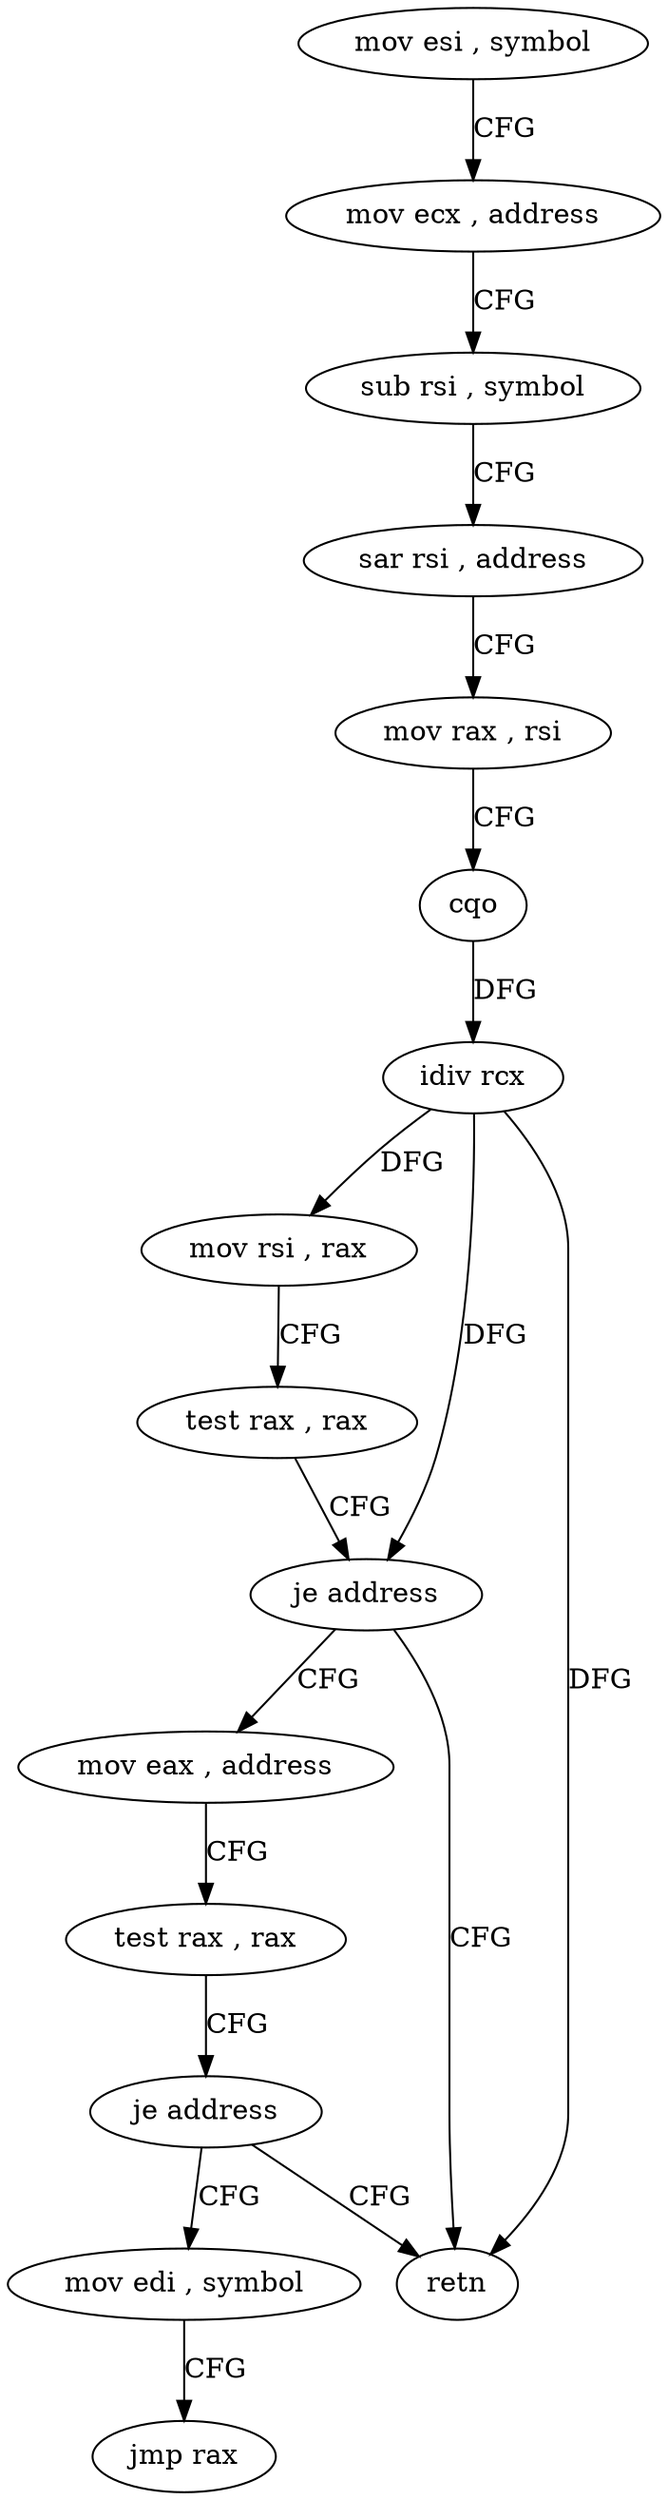 digraph "func" {
"4199865" [label = "mov esi , symbol" ]
"4199870" [label = "mov ecx , address" ]
"4199875" [label = "sub rsi , symbol" ]
"4199882" [label = "sar rsi , address" ]
"4199886" [label = "mov rax , rsi" ]
"4199889" [label = "cqo" ]
"4199891" [label = "idiv rcx" ]
"4199894" [label = "mov rsi , rax" ]
"4199897" [label = "test rax , rax" ]
"4199900" [label = "je address" ]
"4199919" [label = "retn" ]
"4199902" [label = "mov eax , address" ]
"4199907" [label = "test rax , rax" ]
"4199910" [label = "je address" ]
"4199912" [label = "mov edi , symbol" ]
"4199917" [label = "jmp rax" ]
"4199865" -> "4199870" [ label = "CFG" ]
"4199870" -> "4199875" [ label = "CFG" ]
"4199875" -> "4199882" [ label = "CFG" ]
"4199882" -> "4199886" [ label = "CFG" ]
"4199886" -> "4199889" [ label = "CFG" ]
"4199889" -> "4199891" [ label = "DFG" ]
"4199891" -> "4199894" [ label = "DFG" ]
"4199891" -> "4199900" [ label = "DFG" ]
"4199891" -> "4199919" [ label = "DFG" ]
"4199894" -> "4199897" [ label = "CFG" ]
"4199897" -> "4199900" [ label = "CFG" ]
"4199900" -> "4199919" [ label = "CFG" ]
"4199900" -> "4199902" [ label = "CFG" ]
"4199902" -> "4199907" [ label = "CFG" ]
"4199907" -> "4199910" [ label = "CFG" ]
"4199910" -> "4199919" [ label = "CFG" ]
"4199910" -> "4199912" [ label = "CFG" ]
"4199912" -> "4199917" [ label = "CFG" ]
}

